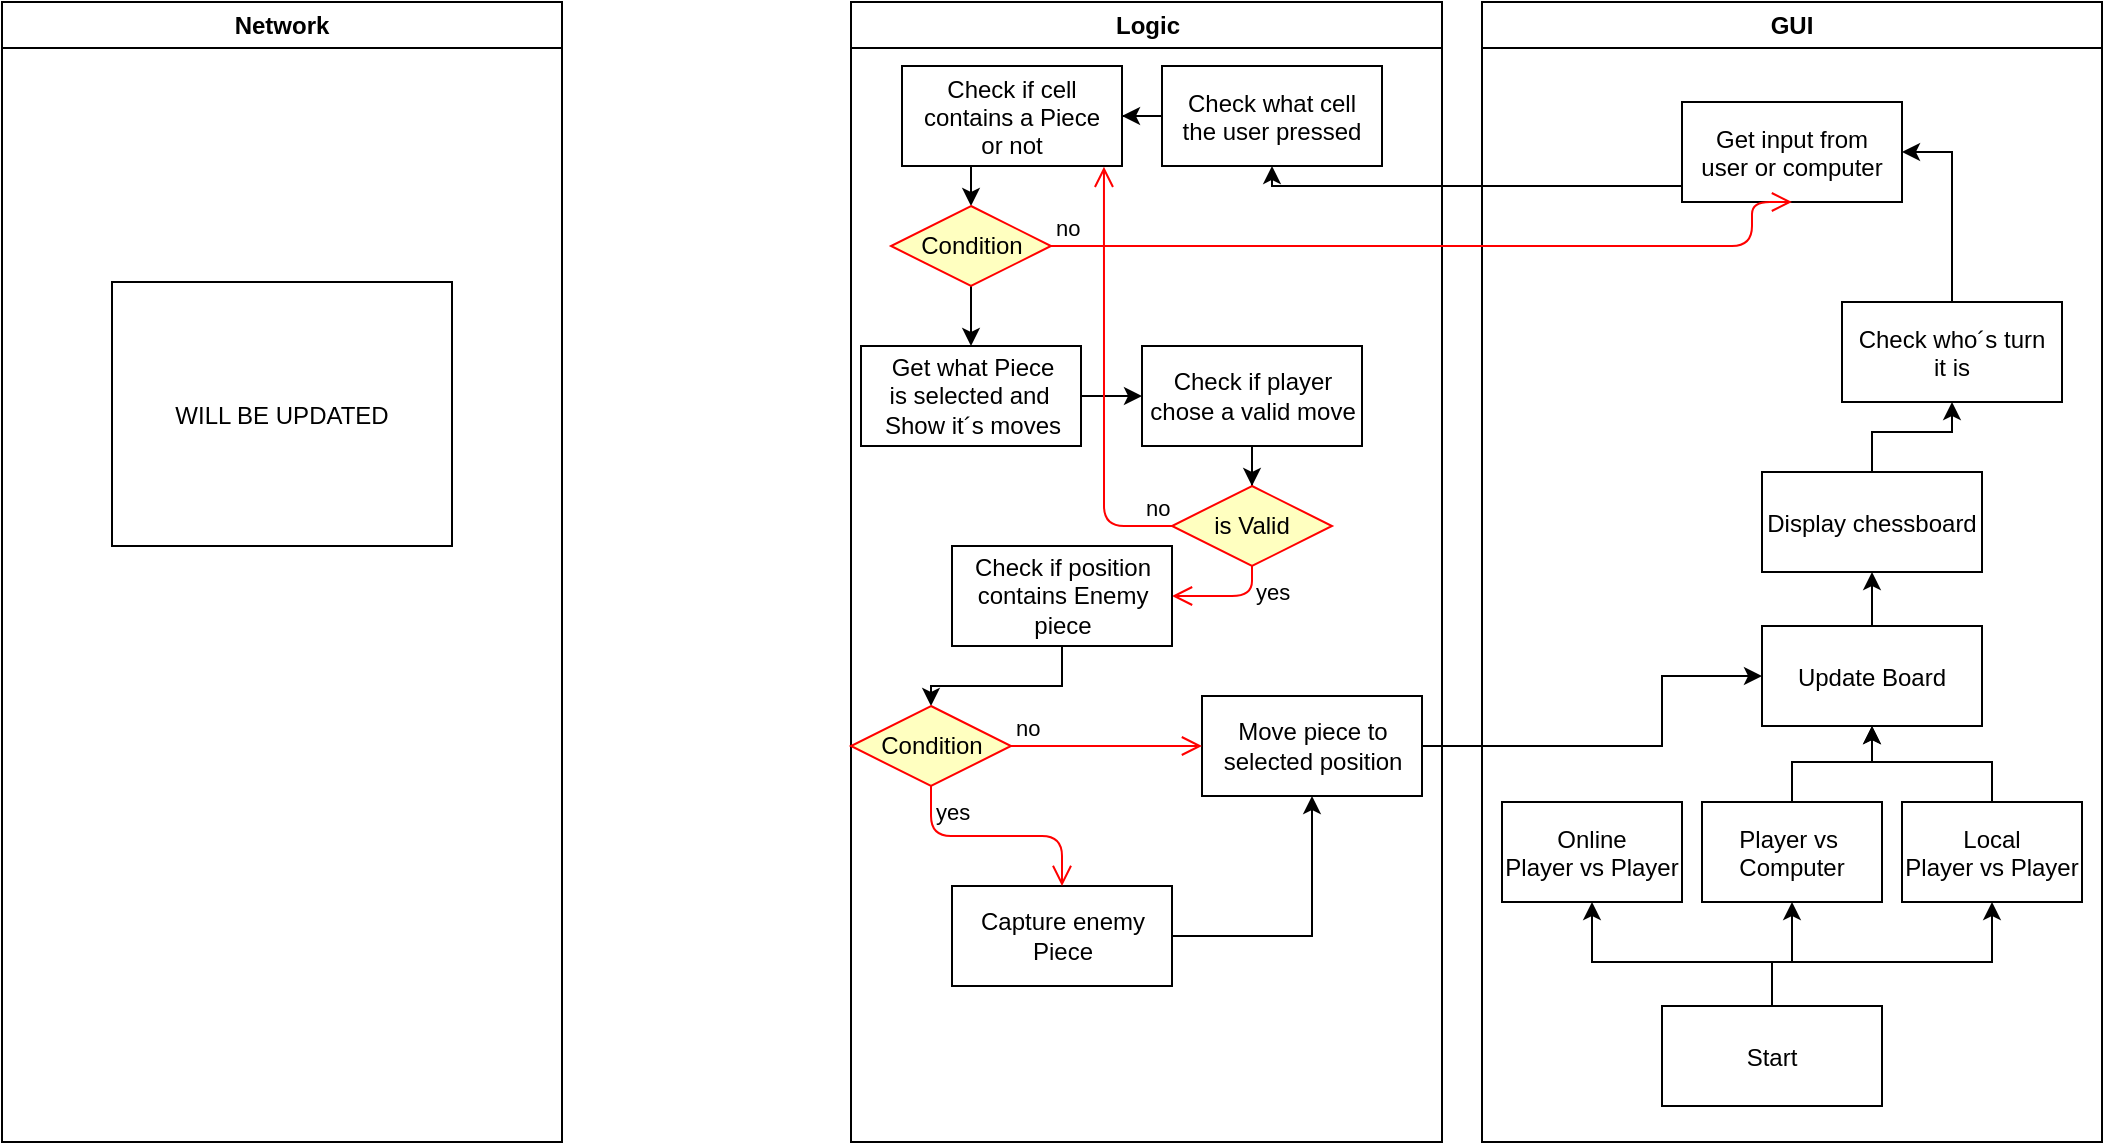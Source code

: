 <mxfile version="12.1.5" type="device" pages="1"><diagram name="Page-1" id="e7e014a7-5840-1c2e-5031-d8a46d1fe8dd"><mxGraphModel dx="1463" dy="809" grid="1" gridSize="10" guides="1" tooltips="1" connect="1" arrows="1" fold="1" page="1" pageScale="1" pageWidth="1169" pageHeight="826" background="#ffffff" math="0" shadow="0"><root><mxCell id="0"/><mxCell id="1" parent="0"/><mxCell id="2" value="Network" style="swimlane;whiteSpace=wrap;startSize=23;" parent="1" vertex="1"><mxGeometry x="20" y="128" width="280" height="570" as="geometry"/></mxCell><mxCell id="10" value="WILL BE UPDATED" style="" parent="2" vertex="1"><mxGeometry x="55" y="140" width="170" height="132" as="geometry"/></mxCell><mxCell id="3" value="Logic" style="swimlane;whiteSpace=wrap;startSize=23;" parent="1" vertex="1"><mxGeometry x="444.5" y="128" width="295.5" height="570" as="geometry"/></mxCell><mxCell id="IR19nM2-UoA9MDp1dj6s-72" value="" style="edgeStyle=orthogonalEdgeStyle;rounded=0;orthogonalLoop=1;jettySize=auto;html=1;" edge="1" parent="3" source="IR19nM2-UoA9MDp1dj6s-43" target="IR19nM2-UoA9MDp1dj6s-71"><mxGeometry relative="1" as="geometry"/></mxCell><mxCell id="IR19nM2-UoA9MDp1dj6s-43" value="Check what cell&#10;the user pressed" style="" vertex="1" parent="3"><mxGeometry x="155.5" y="32" width="110" height="50" as="geometry"/></mxCell><mxCell id="IR19nM2-UoA9MDp1dj6s-80" style="edgeStyle=orthogonalEdgeStyle;rounded=0;orthogonalLoop=1;jettySize=auto;html=1;exitX=0.5;exitY=1;exitDx=0;exitDy=0;entryX=0.5;entryY=0;entryDx=0;entryDy=0;" edge="1" parent="3" source="IR19nM2-UoA9MDp1dj6s-71" target="IR19nM2-UoA9MDp1dj6s-75"><mxGeometry relative="1" as="geometry"/></mxCell><mxCell id="IR19nM2-UoA9MDp1dj6s-71" value="Check if cell&#10;contains a Piece&#10;or not" style="" vertex="1" parent="3"><mxGeometry x="25.5" y="32" width="110" height="50" as="geometry"/></mxCell><mxCell id="IR19nM2-UoA9MDp1dj6s-89" value="" style="edgeStyle=orthogonalEdgeStyle;rounded=0;orthogonalLoop=1;jettySize=auto;html=1;entryX=0.5;entryY=0;entryDx=0;entryDy=0;" edge="1" parent="3" source="IR19nM2-UoA9MDp1dj6s-75" target="IR19nM2-UoA9MDp1dj6s-86"><mxGeometry relative="1" as="geometry"><mxPoint x="100" y="222" as="targetPoint"/><Array as="points"/></mxGeometry></mxCell><mxCell id="IR19nM2-UoA9MDp1dj6s-75" value="Condition" style="rhombus;whiteSpace=wrap;html=1;fillColor=#ffffc0;strokeColor=#ff0000;" vertex="1" parent="3"><mxGeometry x="20" y="102" width="80" height="40" as="geometry"/></mxCell><mxCell id="IR19nM2-UoA9MDp1dj6s-92" value="" style="edgeStyle=orthogonalEdgeStyle;rounded=0;orthogonalLoop=1;jettySize=auto;html=1;" edge="1" parent="3" source="IR19nM2-UoA9MDp1dj6s-86" target="IR19nM2-UoA9MDp1dj6s-91"><mxGeometry relative="1" as="geometry"/></mxCell><mxCell id="IR19nM2-UoA9MDp1dj6s-86" value="Get what Piece&lt;br&gt;is selected and&amp;nbsp;&lt;br&gt;Show it´s moves" style="html=1;" vertex="1" parent="3"><mxGeometry x="5" y="172" width="110" height="50" as="geometry"/></mxCell><mxCell id="IR19nM2-UoA9MDp1dj6s-104" value="" style="edgeStyle=orthogonalEdgeStyle;rounded=0;orthogonalLoop=1;jettySize=auto;html=1;" edge="1" parent="3" source="IR19nM2-UoA9MDp1dj6s-91" target="IR19nM2-UoA9MDp1dj6s-100"><mxGeometry relative="1" as="geometry"><mxPoint x="201.224" y="310" as="targetPoint"/></mxGeometry></mxCell><mxCell id="IR19nM2-UoA9MDp1dj6s-91" value="Check if player&lt;br&gt;chose a valid move&lt;br&gt;" style="html=1;" vertex="1" parent="3"><mxGeometry x="145.5" y="172" width="110" height="50" as="geometry"/></mxCell><mxCell id="IR19nM2-UoA9MDp1dj6s-100" value="is Valid" style="rhombus;whiteSpace=wrap;html=1;fillColor=#ffffc0;strokeColor=#ff0000;" vertex="1" parent="3"><mxGeometry x="160.5" y="242" width="80" height="40" as="geometry"/></mxCell><mxCell id="IR19nM2-UoA9MDp1dj6s-101" value="no" style="edgeStyle=orthogonalEdgeStyle;html=1;align=left;verticalAlign=bottom;endArrow=open;endSize=8;strokeColor=#ff0000;entryX=0.918;entryY=1.008;entryDx=0;entryDy=0;entryPerimeter=0;" edge="1" source="IR19nM2-UoA9MDp1dj6s-100" parent="3" target="IR19nM2-UoA9MDp1dj6s-71"><mxGeometry x="-0.859" relative="1" as="geometry"><mxPoint x="125.5" y="132" as="targetPoint"/><mxPoint as="offset"/></mxGeometry></mxCell><mxCell id="IR19nM2-UoA9MDp1dj6s-102" value="yes" style="edgeStyle=orthogonalEdgeStyle;html=1;align=left;verticalAlign=top;endArrow=open;endSize=8;strokeColor=#ff0000;entryX=1;entryY=0.5;entryDx=0;entryDy=0;" edge="1" source="IR19nM2-UoA9MDp1dj6s-100" parent="3" target="IR19nM2-UoA9MDp1dj6s-111"><mxGeometry x="-1" relative="1" as="geometry"><mxPoint x="165.5" y="332" as="targetPoint"/></mxGeometry></mxCell><mxCell id="IR19nM2-UoA9MDp1dj6s-131" value="" style="edgeStyle=orthogonalEdgeStyle;rounded=0;orthogonalLoop=1;jettySize=auto;html=1;" edge="1" parent="3" source="IR19nM2-UoA9MDp1dj6s-111" target="IR19nM2-UoA9MDp1dj6s-128"><mxGeometry relative="1" as="geometry"/></mxCell><mxCell id="IR19nM2-UoA9MDp1dj6s-111" value="Check if position&lt;br&gt;contains Enemy&lt;br&gt;piece" style="html=1;" vertex="1" parent="3"><mxGeometry x="50.5" y="272" width="110" height="50" as="geometry"/></mxCell><mxCell id="IR19nM2-UoA9MDp1dj6s-151" style="edgeStyle=orthogonalEdgeStyle;rounded=0;orthogonalLoop=1;jettySize=auto;html=1;entryX=0.5;entryY=1;entryDx=0;entryDy=0;" edge="1" parent="3" source="IR19nM2-UoA9MDp1dj6s-124" target="IR19nM2-UoA9MDp1dj6s-135"><mxGeometry relative="1" as="geometry"/></mxCell><mxCell id="IR19nM2-UoA9MDp1dj6s-124" value="Capture enemy&lt;br&gt;Piece" style="html=1;" vertex="1" parent="3"><mxGeometry x="50.5" y="442" width="110" height="50" as="geometry"/></mxCell><mxCell id="IR19nM2-UoA9MDp1dj6s-128" value="Condition" style="rhombus;whiteSpace=wrap;html=1;fillColor=#ffffc0;strokeColor=#ff0000;" vertex="1" parent="3"><mxGeometry y="352" width="80" height="40" as="geometry"/></mxCell><mxCell id="IR19nM2-UoA9MDp1dj6s-130" value="yes" style="edgeStyle=orthogonalEdgeStyle;html=1;align=left;verticalAlign=top;endArrow=open;endSize=8;strokeColor=#ff0000;entryX=0.5;entryY=0;entryDx=0;entryDy=0;" edge="1" source="IR19nM2-UoA9MDp1dj6s-128" parent="3" target="IR19nM2-UoA9MDp1dj6s-124"><mxGeometry x="-1" relative="1" as="geometry"><mxPoint x="85.5" y="422" as="targetPoint"/></mxGeometry></mxCell><mxCell id="IR19nM2-UoA9MDp1dj6s-135" value="Move piece to&lt;br&gt;selected position" style="html=1;" vertex="1" parent="3"><mxGeometry x="175.5" y="347" width="110" height="50" as="geometry"/></mxCell><mxCell id="IR19nM2-UoA9MDp1dj6s-129" value="no" style="edgeStyle=orthogonalEdgeStyle;html=1;align=left;verticalAlign=bottom;endArrow=open;endSize=8;strokeColor=#ff0000;entryX=0;entryY=0.5;entryDx=0;entryDy=0;" edge="1" source="IR19nM2-UoA9MDp1dj6s-128" parent="3" target="IR19nM2-UoA9MDp1dj6s-135"><mxGeometry x="-1" relative="1" as="geometry"><mxPoint x="145.5" y="372" as="targetPoint"/></mxGeometry></mxCell><mxCell id="4" value="GUI" style="swimlane;whiteSpace=wrap;startSize=23;" parent="1" vertex="1"><mxGeometry x="760" y="128" width="310" height="570" as="geometry"/></mxCell><mxCell id="IR19nM2-UoA9MDp1dj6s-54" value="" style="edgeStyle=orthogonalEdgeStyle;rounded=0;orthogonalLoop=1;jettySize=auto;html=1;" edge="1" parent="4" source="33" target="IR19nM2-UoA9MDp1dj6s-50"><mxGeometry relative="1" as="geometry"><Array as="points"><mxPoint x="145" y="480"/><mxPoint x="155" y="480"/></Array></mxGeometry></mxCell><mxCell id="IR19nM2-UoA9MDp1dj6s-55" value="" style="edgeStyle=orthogonalEdgeStyle;rounded=0;orthogonalLoop=1;jettySize=auto;html=1;entryX=0.5;entryY=1;entryDx=0;entryDy=0;" edge="1" parent="4" source="33" target="IR19nM2-UoA9MDp1dj6s-51"><mxGeometry relative="1" as="geometry"><Array as="points"><mxPoint x="145" y="480"/><mxPoint x="55" y="480"/></Array></mxGeometry></mxCell><mxCell id="IR19nM2-UoA9MDp1dj6s-56" style="edgeStyle=orthogonalEdgeStyle;rounded=0;orthogonalLoop=1;jettySize=auto;html=1;entryX=0.5;entryY=1;entryDx=0;entryDy=0;" edge="1" parent="4" source="33" target="IR19nM2-UoA9MDp1dj6s-46"><mxGeometry relative="1" as="geometry"><Array as="points"><mxPoint x="145" y="480"/><mxPoint x="255" y="480"/></Array></mxGeometry></mxCell><mxCell id="33" value="Start" style="" parent="4" vertex="1"><mxGeometry x="90" y="502" width="110" height="50" as="geometry"/></mxCell><mxCell id="IR19nM2-UoA9MDp1dj6s-41" value="Get input from&#10;user or computer" style="" vertex="1" parent="4"><mxGeometry x="100" y="50" width="110" height="50" as="geometry"/></mxCell><mxCell id="IR19nM2-UoA9MDp1dj6s-146" style="edgeStyle=orthogonalEdgeStyle;rounded=0;orthogonalLoop=1;jettySize=auto;html=1;entryX=0.5;entryY=1;entryDx=0;entryDy=0;" edge="1" parent="4" source="IR19nM2-UoA9MDp1dj6s-46" target="IR19nM2-UoA9MDp1dj6s-142"><mxGeometry relative="1" as="geometry"/></mxCell><mxCell id="IR19nM2-UoA9MDp1dj6s-46" value="Local&#10;Player vs Player" style="" vertex="1" parent="4"><mxGeometry x="210" y="400" width="90" height="50" as="geometry"/></mxCell><mxCell id="IR19nM2-UoA9MDp1dj6s-147" style="edgeStyle=orthogonalEdgeStyle;rounded=0;orthogonalLoop=1;jettySize=auto;html=1;entryX=0.5;entryY=1;entryDx=0;entryDy=0;" edge="1" parent="4" source="IR19nM2-UoA9MDp1dj6s-50" target="IR19nM2-UoA9MDp1dj6s-142"><mxGeometry relative="1" as="geometry"/></mxCell><mxCell id="IR19nM2-UoA9MDp1dj6s-50" value="Player vs &#10;Computer" style="" vertex="1" parent="4"><mxGeometry x="110" y="400" width="90" height="50" as="geometry"/></mxCell><mxCell id="IR19nM2-UoA9MDp1dj6s-51" value="Online&#10;Player vs Player" style="" vertex="1" parent="4"><mxGeometry x="10" y="400" width="90" height="50" as="geometry"/></mxCell><mxCell id="IR19nM2-UoA9MDp1dj6s-52" value="Display chessboard" style="" vertex="1" parent="4"><mxGeometry x="140" y="235" width="110" height="50" as="geometry"/></mxCell><mxCell id="IR19nM2-UoA9MDp1dj6s-145" style="edgeStyle=orthogonalEdgeStyle;rounded=0;orthogonalLoop=1;jettySize=auto;html=1;entryX=1;entryY=0.5;entryDx=0;entryDy=0;" edge="1" parent="4" source="IR19nM2-UoA9MDp1dj6s-114" target="IR19nM2-UoA9MDp1dj6s-41"><mxGeometry relative="1" as="geometry"/></mxCell><mxCell id="IR19nM2-UoA9MDp1dj6s-114" value="Check who´s turn&#10;it is" style="" vertex="1" parent="4"><mxGeometry x="180" y="150" width="110" height="50" as="geometry"/></mxCell><mxCell id="IR19nM2-UoA9MDp1dj6s-116" style="edgeStyle=orthogonalEdgeStyle;rounded=0;orthogonalLoop=1;jettySize=auto;html=1;exitX=0.5;exitY=0;exitDx=0;exitDy=0;entryX=0.5;entryY=1;entryDx=0;entryDy=0;" edge="1" parent="4" source="IR19nM2-UoA9MDp1dj6s-52" target="IR19nM2-UoA9MDp1dj6s-114"><mxGeometry relative="1" as="geometry"><mxPoint x="895" y="399.857" as="sourcePoint"/><mxPoint x="895" y="290.143" as="targetPoint"/></mxGeometry></mxCell><mxCell id="IR19nM2-UoA9MDp1dj6s-150" style="edgeStyle=orthogonalEdgeStyle;rounded=0;orthogonalLoop=1;jettySize=auto;html=1;entryX=0.5;entryY=1;entryDx=0;entryDy=0;" edge="1" parent="4" source="IR19nM2-UoA9MDp1dj6s-142" target="IR19nM2-UoA9MDp1dj6s-52"><mxGeometry relative="1" as="geometry"/></mxCell><mxCell id="IR19nM2-UoA9MDp1dj6s-142" value="Update Board" style="" vertex="1" parent="4"><mxGeometry x="140" y="312" width="110" height="50" as="geometry"/></mxCell><mxCell id="IR19nM2-UoA9MDp1dj6s-44" value="" style="edgeStyle=orthogonalEdgeStyle;rounded=0;orthogonalLoop=1;jettySize=auto;html=1;" edge="1" parent="1" source="IR19nM2-UoA9MDp1dj6s-41" target="IR19nM2-UoA9MDp1dj6s-43"><mxGeometry relative="1" as="geometry"><Array as="points"><mxPoint x="895" y="220"/><mxPoint x="655" y="220"/></Array></mxGeometry></mxCell><mxCell id="IR19nM2-UoA9MDp1dj6s-76" value="no" style="edgeStyle=orthogonalEdgeStyle;html=1;align=left;verticalAlign=bottom;endArrow=open;endSize=8;strokeColor=#ff0000;entryX=0.5;entryY=1;entryDx=0;entryDy=0;" edge="1" source="IR19nM2-UoA9MDp1dj6s-75" parent="1" target="IR19nM2-UoA9MDp1dj6s-41"><mxGeometry x="-1" relative="1" as="geometry"><mxPoint x="870" y="250" as="targetPoint"/><Array as="points"><mxPoint x="895" y="250"/></Array></mxGeometry></mxCell><mxCell id="IR19nM2-UoA9MDp1dj6s-144" style="edgeStyle=orthogonalEdgeStyle;rounded=0;orthogonalLoop=1;jettySize=auto;html=1;entryX=0;entryY=0.5;entryDx=0;entryDy=0;" edge="1" parent="1" source="IR19nM2-UoA9MDp1dj6s-135" target="IR19nM2-UoA9MDp1dj6s-142"><mxGeometry relative="1" as="geometry"><Array as="points"><mxPoint x="850" y="500"/><mxPoint x="850" y="465"/></Array></mxGeometry></mxCell></root></mxGraphModel></diagram></mxfile>